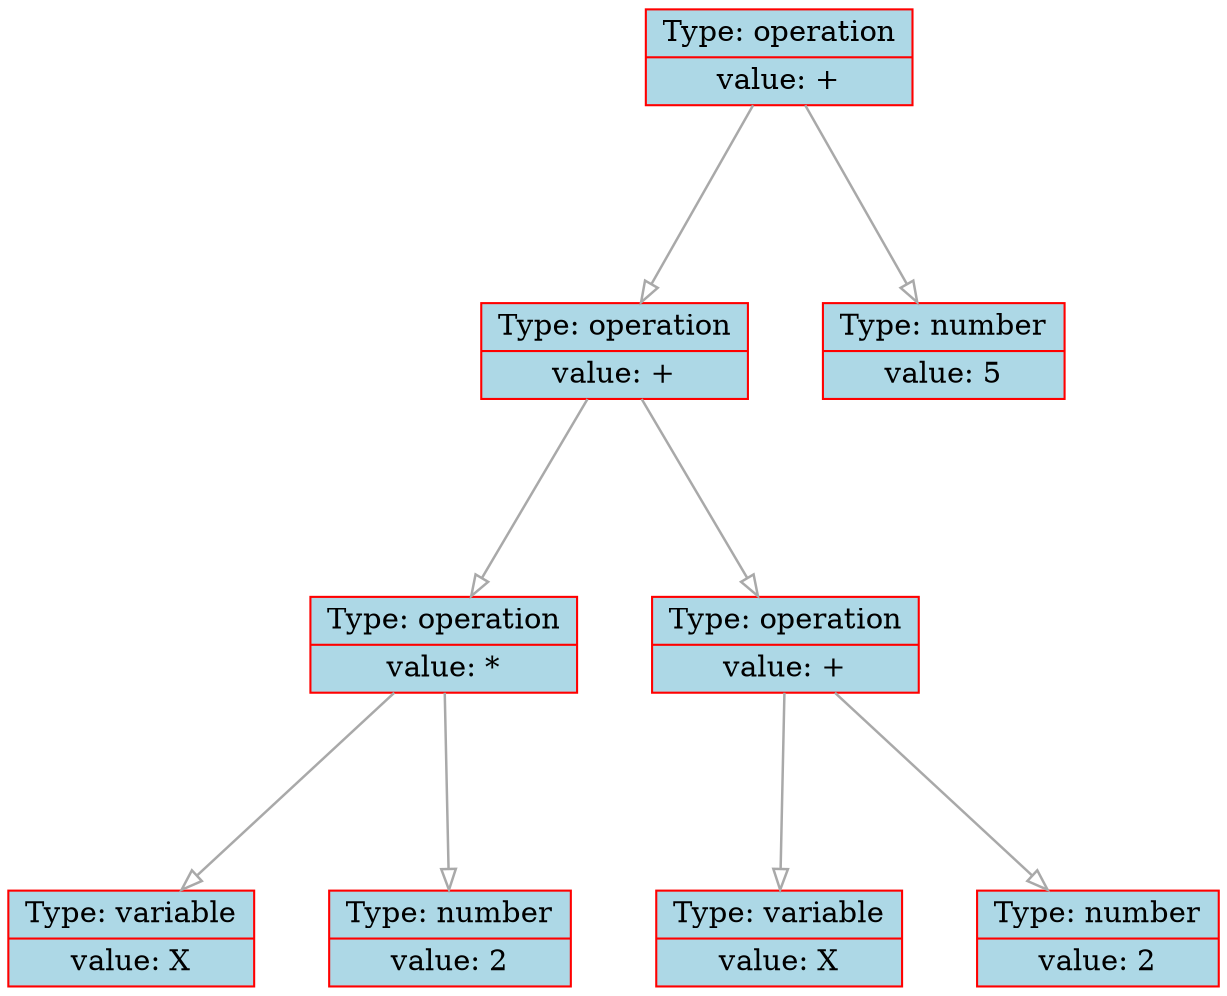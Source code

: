 
    digraph g {
        dpi      = 200;
        fontname = "Comic Sans MS";
        fontsize = 20;
        rankdir   =  TB;
        edge [color = darkgrey, arrowhead = onormal, arrowsize = 1, penwidth = 1.2]
        graph[fillcolor = lightgreen, ranksep = 1.3, nodesep = 0.5,
        style = "rounded, filled",color = green, penwidth = 2]

    Node00000210b9121550[shape=record, width=0.2, style="filled", color="red", fillcolor="lightblue",label=" {Type: operation | value: +}"] 
 
Node00000210b91215f0[shape=record, width=0.2, style="filled", color="red", fillcolor="lightblue",label=" {Type: operation | value: +}"] 
 
Node00000210b9121690[shape=record, width=0.2, style="filled", color="red", fillcolor="lightblue",label=" {Type: operation | value: *}"] 
 
Node00000210b9121730[shape=record, width=0.2, style="filled", color="red", fillcolor="lightblue",label=" {Type: variable | value: X}"] 
 
Node00000210b91218b0[shape=record, width=0.2, style="filled", color="red", fillcolor="lightblue",label=" {Type: number | value: 2}"] 
 
Node00000210b9121a30[shape=record, width=0.2, style="filled", color="red", fillcolor="lightblue",label=" {Type: operation | value: +}"] 
 
Node00000210b9121ad0[shape=record, width=0.2, style="filled", color="red", fillcolor="lightblue",label=" {Type: variable | value: X}"] 
 
Node00000210b9121c50[shape=record, width=0.2, style="filled", color="red", fillcolor="lightblue",label=" {Type: number | value: 2}"] 
 
Node00000210b91271c0[shape=record, width=0.2, style="filled", color="red", fillcolor="lightblue",label=" {Type: number | value: 5}"] 
 
Node00000210b9121550->Node00000210b91215f0
Node00000210b91215f0->Node00000210b9121690
Node00000210b9121690->Node00000210b9121730
Node00000210b9121690->Node00000210b91218b0
Node00000210b91215f0->Node00000210b9121a30
Node00000210b9121a30->Node00000210b9121ad0
Node00000210b9121a30->Node00000210b9121c50
Node00000210b9121550->Node00000210b91271c0
}
